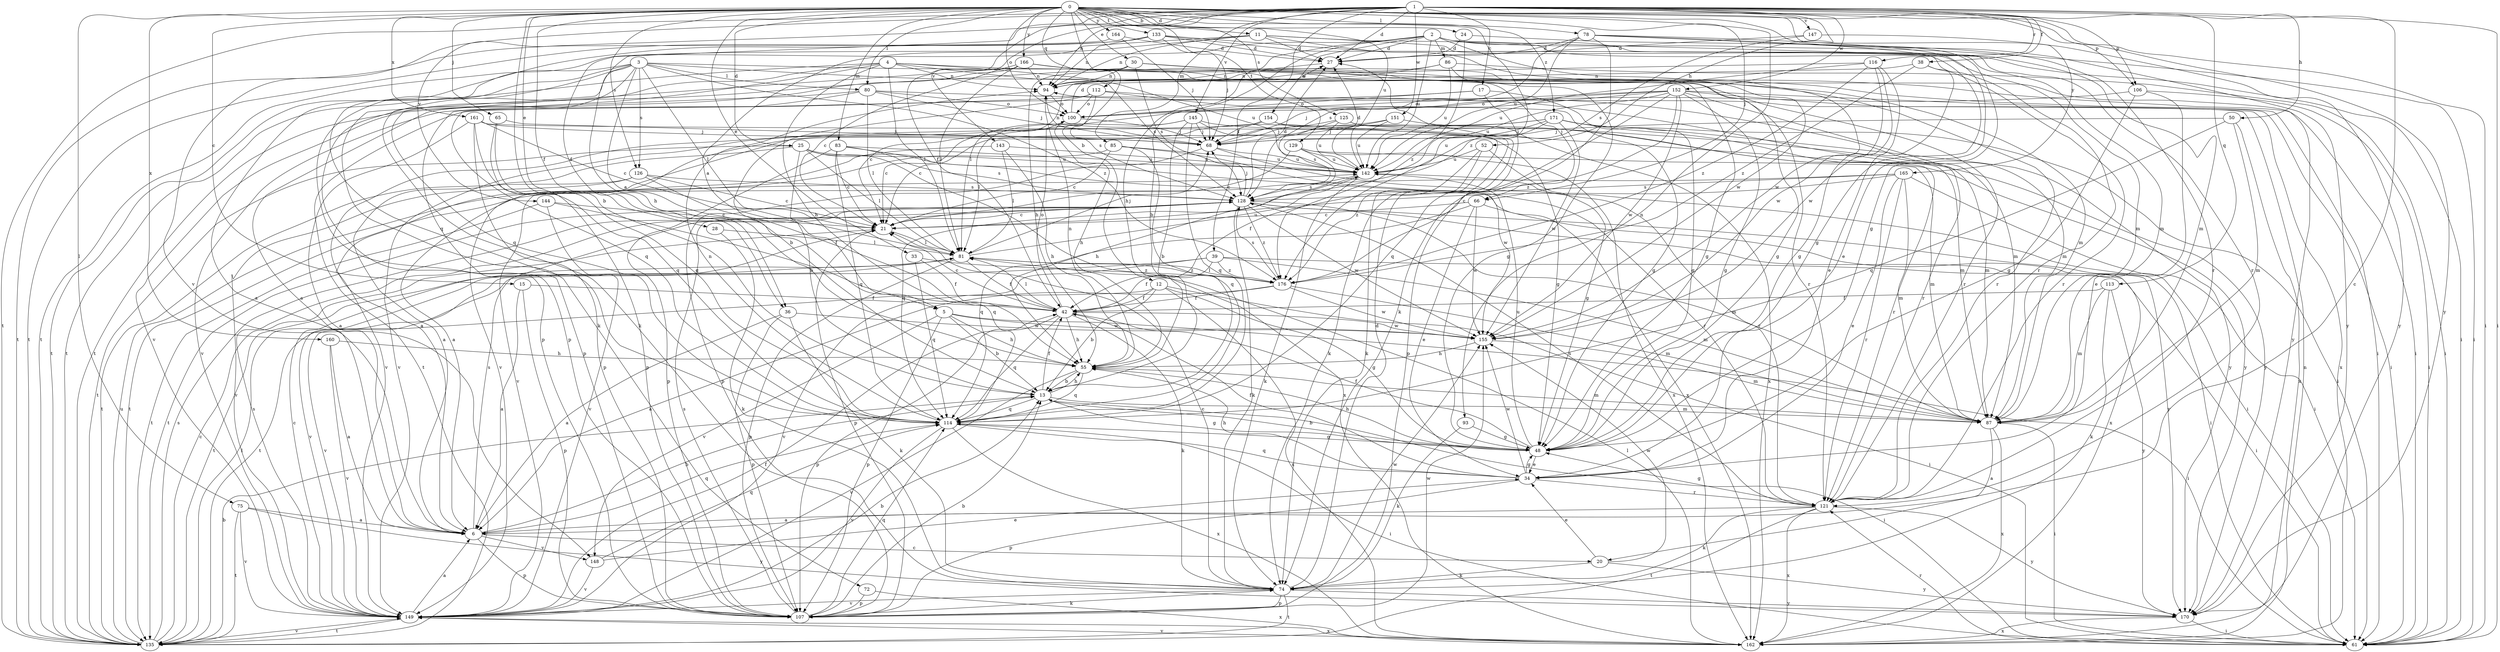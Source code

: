 strict digraph  {
0;
1;
2;
3;
4;
5;
6;
11;
12;
13;
15;
17;
20;
21;
24;
25;
27;
28;
30;
33;
34;
36;
38;
39;
42;
48;
50;
52;
55;
61;
65;
66;
68;
72;
74;
75;
78;
80;
81;
83;
85;
86;
87;
93;
94;
100;
106;
107;
112;
113;
114;
116;
121;
125;
126;
128;
129;
133;
135;
142;
143;
144;
145;
147;
148;
149;
151;
152;
154;
155;
160;
161;
162;
164;
165;
166;
170;
171;
176;
0 -> 11  [label=b];
0 -> 12  [label=b];
0 -> 13  [label=b];
0 -> 15  [label=c];
0 -> 24  [label=d];
0 -> 25  [label=d];
0 -> 28  [label=e];
0 -> 30  [label=e];
0 -> 33  [label=e];
0 -> 36  [label=f];
0 -> 48  [label=g];
0 -> 61  [label=i];
0 -> 65  [label=j];
0 -> 66  [label=j];
0 -> 75  [label=l];
0 -> 78  [label=l];
0 -> 80  [label=l];
0 -> 83  [label=m];
0 -> 93  [label=n];
0 -> 100  [label=o];
0 -> 106  [label=p];
0 -> 112  [label=q];
0 -> 125  [label=s];
0 -> 126  [label=s];
0 -> 129  [label=t];
0 -> 133  [label=t];
0 -> 142  [label=u];
0 -> 160  [label=x];
0 -> 161  [label=x];
0 -> 164  [label=y];
0 -> 165  [label=y];
0 -> 166  [label=y];
0 -> 170  [label=y];
0 -> 171  [label=z];
0 -> 176  [label=z];
1 -> 17  [label=c];
1 -> 20  [label=c];
1 -> 27  [label=d];
1 -> 36  [label=f];
1 -> 38  [label=f];
1 -> 39  [label=f];
1 -> 42  [label=f];
1 -> 50  [label=h];
1 -> 52  [label=h];
1 -> 61  [label=i];
1 -> 85  [label=m];
1 -> 94  [label=n];
1 -> 106  [label=p];
1 -> 113  [label=q];
1 -> 116  [label=r];
1 -> 135  [label=t];
1 -> 143  [label=v];
1 -> 144  [label=v];
1 -> 145  [label=v];
1 -> 147  [label=v];
1 -> 148  [label=v];
1 -> 151  [label=w];
1 -> 152  [label=w];
2 -> 5  [label=a];
2 -> 13  [label=b];
2 -> 27  [label=d];
2 -> 55  [label=h];
2 -> 61  [label=i];
2 -> 86  [label=m];
2 -> 87  [label=m];
2 -> 121  [label=r];
2 -> 142  [label=u];
2 -> 154  [label=w];
2 -> 155  [label=w];
3 -> 5  [label=a];
3 -> 6  [label=a];
3 -> 48  [label=g];
3 -> 72  [label=k];
3 -> 74  [label=k];
3 -> 80  [label=l];
3 -> 81  [label=l];
3 -> 107  [label=p];
3 -> 121  [label=r];
3 -> 126  [label=s];
3 -> 135  [label=t];
3 -> 176  [label=z];
4 -> 55  [label=h];
4 -> 66  [label=j];
4 -> 81  [label=l];
4 -> 94  [label=n];
4 -> 107  [label=p];
4 -> 114  [label=q];
4 -> 128  [label=s];
4 -> 135  [label=t];
4 -> 142  [label=u];
5 -> 13  [label=b];
5 -> 55  [label=h];
5 -> 61  [label=i];
5 -> 107  [label=p];
5 -> 148  [label=v];
5 -> 155  [label=w];
6 -> 13  [label=b];
6 -> 20  [label=c];
6 -> 107  [label=p];
6 -> 114  [label=q];
6 -> 128  [label=s];
6 -> 148  [label=v];
11 -> 27  [label=d];
11 -> 55  [label=h];
11 -> 61  [label=i];
11 -> 87  [label=m];
11 -> 94  [label=n];
11 -> 135  [label=t];
11 -> 155  [label=w];
12 -> 13  [label=b];
12 -> 42  [label=f];
12 -> 48  [label=g];
12 -> 61  [label=i];
12 -> 149  [label=v];
12 -> 162  [label=x];
13 -> 42  [label=f];
13 -> 48  [label=g];
13 -> 55  [label=h];
13 -> 61  [label=i];
13 -> 87  [label=m];
13 -> 114  [label=q];
15 -> 6  [label=a];
15 -> 42  [label=f];
15 -> 107  [label=p];
17 -> 48  [label=g];
17 -> 100  [label=o];
17 -> 107  [label=p];
17 -> 135  [label=t];
20 -> 34  [label=e];
20 -> 74  [label=k];
20 -> 155  [label=w];
20 -> 170  [label=y];
21 -> 81  [label=l];
21 -> 107  [label=p];
24 -> 27  [label=d];
24 -> 121  [label=r];
24 -> 176  [label=z];
25 -> 6  [label=a];
25 -> 13  [label=b];
25 -> 81  [label=l];
25 -> 121  [label=r];
25 -> 135  [label=t];
25 -> 142  [label=u];
25 -> 162  [label=x];
27 -> 94  [label=n];
28 -> 74  [label=k];
28 -> 81  [label=l];
30 -> 55  [label=h];
30 -> 61  [label=i];
30 -> 94  [label=n];
30 -> 121  [label=r];
30 -> 128  [label=s];
30 -> 135  [label=t];
30 -> 170  [label=y];
33 -> 42  [label=f];
33 -> 114  [label=q];
33 -> 176  [label=z];
34 -> 42  [label=f];
34 -> 48  [label=g];
34 -> 55  [label=h];
34 -> 107  [label=p];
34 -> 114  [label=q];
34 -> 121  [label=r];
34 -> 155  [label=w];
36 -> 6  [label=a];
36 -> 74  [label=k];
36 -> 107  [label=p];
36 -> 155  [label=w];
38 -> 94  [label=n];
38 -> 121  [label=r];
38 -> 155  [label=w];
38 -> 176  [label=z];
39 -> 42  [label=f];
39 -> 61  [label=i];
39 -> 87  [label=m];
39 -> 135  [label=t];
39 -> 149  [label=v];
39 -> 176  [label=z];
42 -> 21  [label=c];
42 -> 55  [label=h];
42 -> 74  [label=k];
42 -> 81  [label=l];
42 -> 100  [label=o];
42 -> 107  [label=p];
42 -> 114  [label=q];
42 -> 155  [label=w];
48 -> 13  [label=b];
48 -> 34  [label=e];
48 -> 42  [label=f];
48 -> 55  [label=h];
48 -> 142  [label=u];
50 -> 68  [label=j];
50 -> 87  [label=m];
50 -> 114  [label=q];
50 -> 162  [label=x];
52 -> 42  [label=f];
52 -> 48  [label=g];
52 -> 142  [label=u];
52 -> 176  [label=z];
55 -> 13  [label=b];
55 -> 87  [label=m];
55 -> 94  [label=n];
55 -> 114  [label=q];
55 -> 149  [label=v];
61 -> 121  [label=r];
65 -> 68  [label=j];
65 -> 107  [label=p];
65 -> 114  [label=q];
66 -> 21  [label=c];
66 -> 34  [label=e];
66 -> 114  [label=q];
66 -> 155  [label=w];
66 -> 170  [label=y];
68 -> 94  [label=n];
68 -> 107  [label=p];
68 -> 121  [label=r];
68 -> 142  [label=u];
72 -> 107  [label=p];
72 -> 162  [label=x];
74 -> 21  [label=c];
74 -> 27  [label=d];
74 -> 107  [label=p];
74 -> 135  [label=t];
74 -> 149  [label=v];
74 -> 155  [label=w];
74 -> 170  [label=y];
75 -> 6  [label=a];
75 -> 135  [label=t];
75 -> 149  [label=v];
75 -> 170  [label=y];
78 -> 27  [label=d];
78 -> 34  [label=e];
78 -> 48  [label=g];
78 -> 74  [label=k];
78 -> 128  [label=s];
78 -> 142  [label=u];
78 -> 170  [label=y];
80 -> 68  [label=j];
80 -> 81  [label=l];
80 -> 87  [label=m];
80 -> 100  [label=o];
80 -> 107  [label=p];
80 -> 149  [label=v];
81 -> 42  [label=f];
81 -> 68  [label=j];
81 -> 107  [label=p];
81 -> 135  [label=t];
81 -> 142  [label=u];
81 -> 149  [label=v];
81 -> 176  [label=z];
83 -> 21  [label=c];
83 -> 107  [label=p];
83 -> 114  [label=q];
83 -> 128  [label=s];
83 -> 142  [label=u];
83 -> 162  [label=x];
85 -> 21  [label=c];
85 -> 114  [label=q];
85 -> 142  [label=u];
85 -> 149  [label=v];
85 -> 155  [label=w];
86 -> 48  [label=g];
86 -> 61  [label=i];
86 -> 81  [label=l];
86 -> 94  [label=n];
86 -> 142  [label=u];
87 -> 6  [label=a];
87 -> 61  [label=i];
87 -> 162  [label=x];
93 -> 48  [label=g];
93 -> 74  [label=k];
94 -> 100  [label=o];
100 -> 27  [label=d];
100 -> 55  [label=h];
100 -> 68  [label=j];
106 -> 34  [label=e];
106 -> 48  [label=g];
106 -> 61  [label=i];
106 -> 100  [label=o];
107 -> 13  [label=b];
107 -> 74  [label=k];
107 -> 114  [label=q];
107 -> 128  [label=s];
107 -> 155  [label=w];
112 -> 13  [label=b];
112 -> 48  [label=g];
112 -> 87  [label=m];
112 -> 100  [label=o];
112 -> 114  [label=q];
112 -> 128  [label=s];
113 -> 42  [label=f];
113 -> 74  [label=k];
113 -> 87  [label=m];
113 -> 170  [label=y];
114 -> 48  [label=g];
114 -> 61  [label=i];
114 -> 94  [label=n];
114 -> 149  [label=v];
114 -> 162  [label=x];
116 -> 34  [label=e];
116 -> 48  [label=g];
116 -> 94  [label=n];
116 -> 142  [label=u];
116 -> 155  [label=w];
116 -> 176  [label=z];
121 -> 6  [label=a];
121 -> 48  [label=g];
121 -> 74  [label=k];
121 -> 128  [label=s];
121 -> 135  [label=t];
121 -> 162  [label=x];
121 -> 170  [label=y];
125 -> 68  [label=j];
125 -> 87  [label=m];
125 -> 128  [label=s];
125 -> 142  [label=u];
125 -> 162  [label=x];
126 -> 21  [label=c];
126 -> 42  [label=f];
126 -> 128  [label=s];
126 -> 135  [label=t];
126 -> 149  [label=v];
128 -> 21  [label=c];
128 -> 27  [label=d];
128 -> 61  [label=i];
128 -> 68  [label=j];
128 -> 74  [label=k];
128 -> 87  [label=m];
128 -> 135  [label=t];
128 -> 155  [label=w];
128 -> 162  [label=x];
128 -> 176  [label=z];
129 -> 21  [label=c];
129 -> 55  [label=h];
129 -> 87  [label=m];
129 -> 142  [label=u];
129 -> 162  [label=x];
133 -> 27  [label=d];
133 -> 68  [label=j];
133 -> 87  [label=m];
133 -> 94  [label=n];
133 -> 114  [label=q];
133 -> 121  [label=r];
133 -> 135  [label=t];
135 -> 13  [label=b];
135 -> 21  [label=c];
135 -> 81  [label=l];
135 -> 128  [label=s];
135 -> 142  [label=u];
135 -> 149  [label=v];
142 -> 27  [label=d];
142 -> 61  [label=i];
142 -> 74  [label=k];
142 -> 114  [label=q];
142 -> 128  [label=s];
143 -> 6  [label=a];
143 -> 55  [label=h];
143 -> 81  [label=l];
143 -> 142  [label=u];
144 -> 21  [label=c];
144 -> 114  [label=q];
144 -> 135  [label=t];
144 -> 149  [label=v];
145 -> 13  [label=b];
145 -> 21  [label=c];
145 -> 68  [label=j];
145 -> 74  [label=k];
145 -> 81  [label=l];
145 -> 114  [label=q];
145 -> 170  [label=y];
147 -> 27  [label=d];
147 -> 128  [label=s];
147 -> 170  [label=y];
148 -> 34  [label=e];
148 -> 114  [label=q];
148 -> 149  [label=v];
149 -> 6  [label=a];
149 -> 13  [label=b];
149 -> 21  [label=c];
149 -> 42  [label=f];
149 -> 128  [label=s];
149 -> 135  [label=t];
149 -> 162  [label=x];
151 -> 68  [label=j];
151 -> 121  [label=r];
151 -> 142  [label=u];
151 -> 149  [label=v];
152 -> 21  [label=c];
152 -> 48  [label=g];
152 -> 61  [label=i];
152 -> 68  [label=j];
152 -> 100  [label=o];
152 -> 114  [label=q];
152 -> 121  [label=r];
152 -> 142  [label=u];
152 -> 155  [label=w];
152 -> 162  [label=x];
152 -> 176  [label=z];
154 -> 6  [label=a];
154 -> 68  [label=j];
154 -> 74  [label=k];
154 -> 149  [label=v];
154 -> 170  [label=y];
155 -> 55  [label=h];
155 -> 87  [label=m];
160 -> 6  [label=a];
160 -> 55  [label=h];
160 -> 149  [label=v];
161 -> 6  [label=a];
161 -> 21  [label=c];
161 -> 48  [label=g];
161 -> 68  [label=j];
161 -> 107  [label=p];
161 -> 114  [label=q];
162 -> 81  [label=l];
162 -> 94  [label=n];
162 -> 149  [label=v];
164 -> 27  [label=d];
164 -> 68  [label=j];
164 -> 135  [label=t];
165 -> 21  [label=c];
165 -> 34  [label=e];
165 -> 61  [label=i];
165 -> 87  [label=m];
165 -> 121  [label=r];
165 -> 128  [label=s];
165 -> 135  [label=t];
166 -> 6  [label=a];
166 -> 21  [label=c];
166 -> 48  [label=g];
166 -> 61  [label=i];
166 -> 81  [label=l];
166 -> 87  [label=m];
166 -> 94  [label=n];
166 -> 121  [label=r];
166 -> 149  [label=v];
170 -> 61  [label=i];
170 -> 162  [label=x];
171 -> 21  [label=c];
171 -> 61  [label=i];
171 -> 68  [label=j];
171 -> 87  [label=m];
171 -> 142  [label=u];
171 -> 149  [label=v];
171 -> 155  [label=w];
171 -> 170  [label=y];
176 -> 6  [label=a];
176 -> 42  [label=f];
176 -> 81  [label=l];
176 -> 87  [label=m];
176 -> 128  [label=s];
176 -> 155  [label=w];
}
